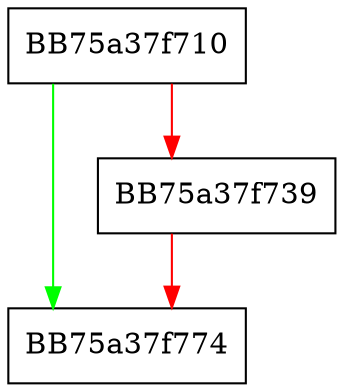 digraph _Change_array {
  node [shape="box"];
  graph [splines=ortho];
  BB75a37f710 -> BB75a37f774 [color="green"];
  BB75a37f710 -> BB75a37f739 [color="red"];
  BB75a37f739 -> BB75a37f774 [color="red"];
}